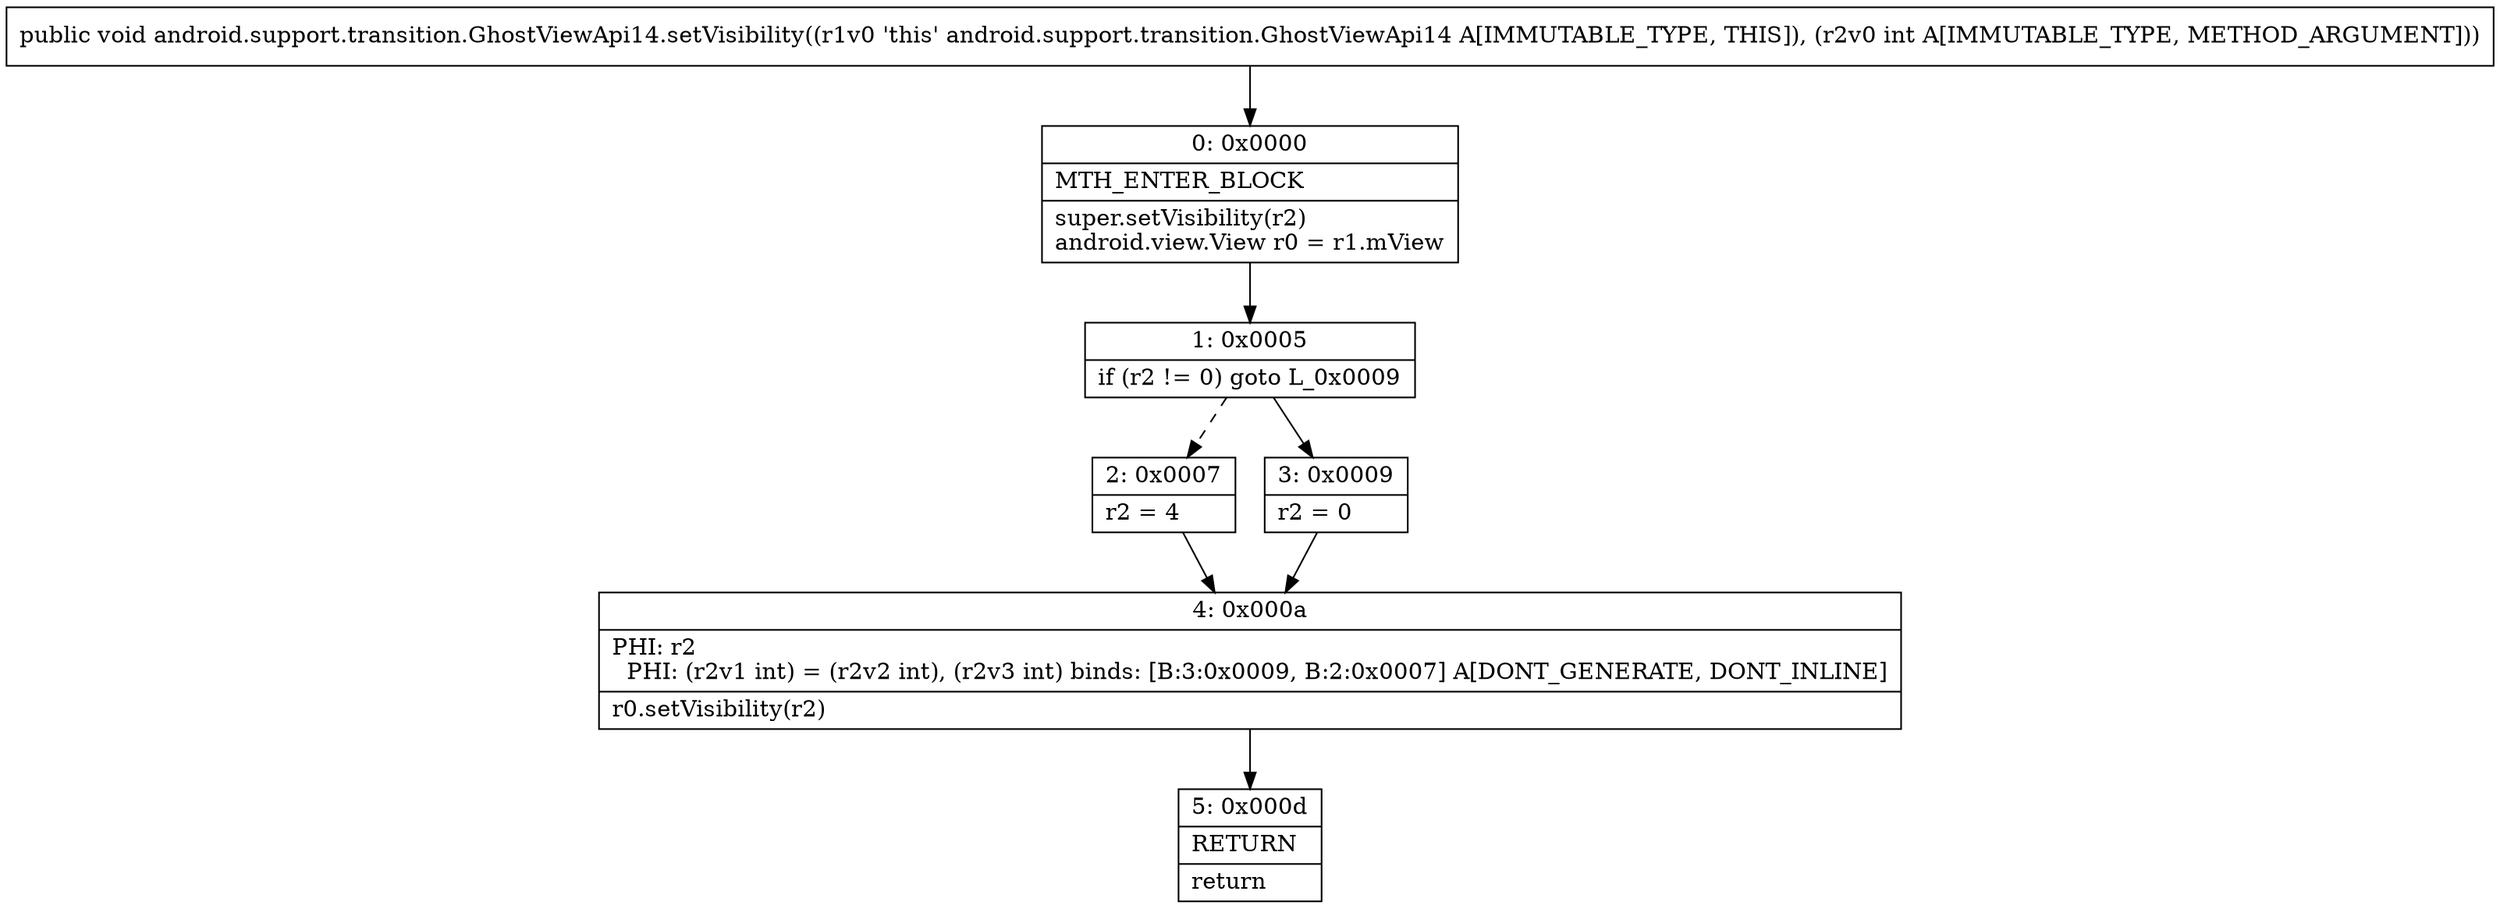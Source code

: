 digraph "CFG forandroid.support.transition.GhostViewApi14.setVisibility(I)V" {
Node_0 [shape=record,label="{0\:\ 0x0000|MTH_ENTER_BLOCK\l|super.setVisibility(r2)\landroid.view.View r0 = r1.mView\l}"];
Node_1 [shape=record,label="{1\:\ 0x0005|if (r2 != 0) goto L_0x0009\l}"];
Node_2 [shape=record,label="{2\:\ 0x0007|r2 = 4\l}"];
Node_3 [shape=record,label="{3\:\ 0x0009|r2 = 0\l}"];
Node_4 [shape=record,label="{4\:\ 0x000a|PHI: r2 \l  PHI: (r2v1 int) = (r2v2 int), (r2v3 int) binds: [B:3:0x0009, B:2:0x0007] A[DONT_GENERATE, DONT_INLINE]\l|r0.setVisibility(r2)\l}"];
Node_5 [shape=record,label="{5\:\ 0x000d|RETURN\l|return\l}"];
MethodNode[shape=record,label="{public void android.support.transition.GhostViewApi14.setVisibility((r1v0 'this' android.support.transition.GhostViewApi14 A[IMMUTABLE_TYPE, THIS]), (r2v0 int A[IMMUTABLE_TYPE, METHOD_ARGUMENT])) }"];
MethodNode -> Node_0;
Node_0 -> Node_1;
Node_1 -> Node_2[style=dashed];
Node_1 -> Node_3;
Node_2 -> Node_4;
Node_3 -> Node_4;
Node_4 -> Node_5;
}

